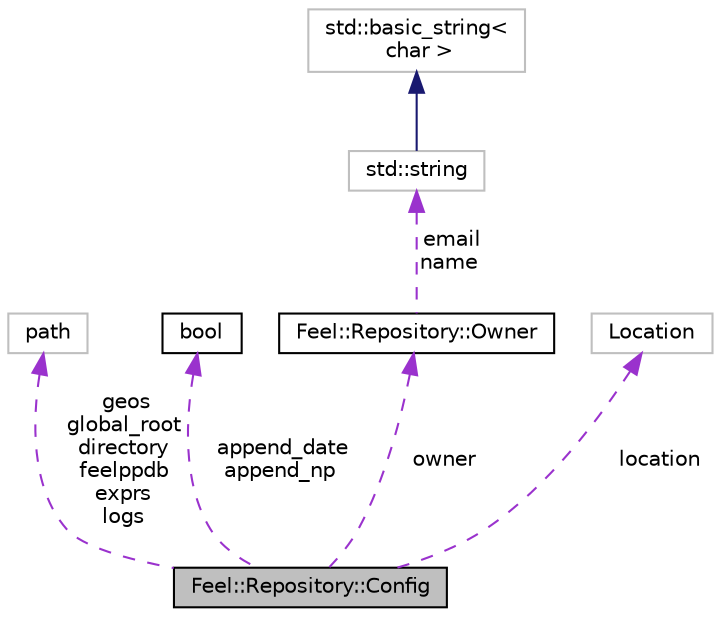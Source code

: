 digraph "Feel::Repository::Config"
{
 // LATEX_PDF_SIZE
  edge [fontname="Helvetica",fontsize="10",labelfontname="Helvetica",labelfontsize="10"];
  node [fontname="Helvetica",fontsize="10",shape=record];
  Node1 [label="Feel::Repository::Config",height=0.2,width=0.4,color="black", fillcolor="grey75", style="filled", fontcolor="black",tooltip=" "];
  Node2 -> Node1 [dir="back",color="darkorchid3",fontsize="10",style="dashed",label=" geos\nglobal_root\ndirectory\nfeelppdb\nexprs\nlogs" ,fontname="Helvetica"];
  Node2 [label="path",height=0.2,width=0.4,color="grey75", fillcolor="white", style="filled",tooltip=" "];
  Node3 -> Node1 [dir="back",color="darkorchid3",fontsize="10",style="dashed",label=" append_date\nappend_np" ,fontname="Helvetica"];
  Node3 [label="bool",height=0.2,width=0.4,color="black", fillcolor="white", style="filled",URL="$classbool.html",tooltip=" "];
  Node4 -> Node1 [dir="back",color="darkorchid3",fontsize="10",style="dashed",label=" owner" ,fontname="Helvetica"];
  Node4 [label="Feel::Repository::Owner",height=0.2,width=0.4,color="black", fillcolor="white", style="filled",URL="$structFeel_1_1Repository_1_1Owner.html",tooltip=" "];
  Node5 -> Node4 [dir="back",color="darkorchid3",fontsize="10",style="dashed",label=" email\nname" ,fontname="Helvetica"];
  Node5 [label="std::string",height=0.2,width=0.4,color="grey75", fillcolor="white", style="filled",tooltip="STL class."];
  Node6 -> Node5 [dir="back",color="midnightblue",fontsize="10",style="solid",fontname="Helvetica"];
  Node6 [label="std::basic_string\<\l char \>",height=0.2,width=0.4,color="grey75", fillcolor="white", style="filled",tooltip="STL class."];
  Node7 -> Node1 [dir="back",color="darkorchid3",fontsize="10",style="dashed",label=" location" ,fontname="Helvetica"];
  Node7 [label="Location",height=0.2,width=0.4,color="grey75", fillcolor="white", style="filled",tooltip=" "];
}
